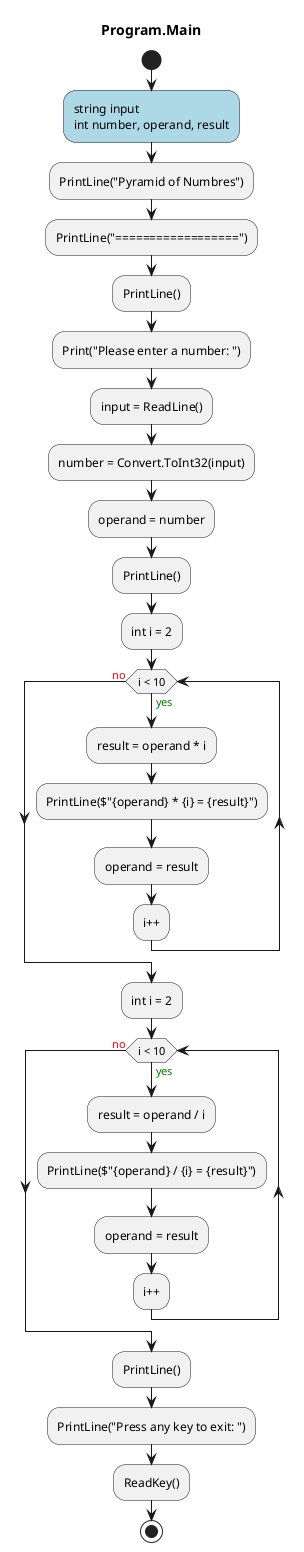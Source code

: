 @startuml Program.Main
title Program.Main
start
#LightBlue:string input
int number, operand, result;
:PrintLine("Pyramid of Numbres");
:PrintLine("==================");
:PrintLine();
:Print("Please enter a number: ");
:input = ReadLine();
:number = Convert.ToInt32(input);
:operand = number;
:PrintLine();
:int i = 2;
while (i < 10) is (<color:green>yes)
    :result = operand * i;
    :PrintLine($"{operand} * {i} = {result}");
    :operand = result;
:i++;
endwhile (<color:red>no)
:int i = 2;
while (i < 10) is (<color:green>yes)
    :result = operand / i;
    :PrintLine($"{operand} / {i} = {result}");
    :operand = result;
:i++;
endwhile (<color:red>no)
:PrintLine();
:PrintLine("Press any key to exit: ");
:ReadKey();
stop
@enduml
